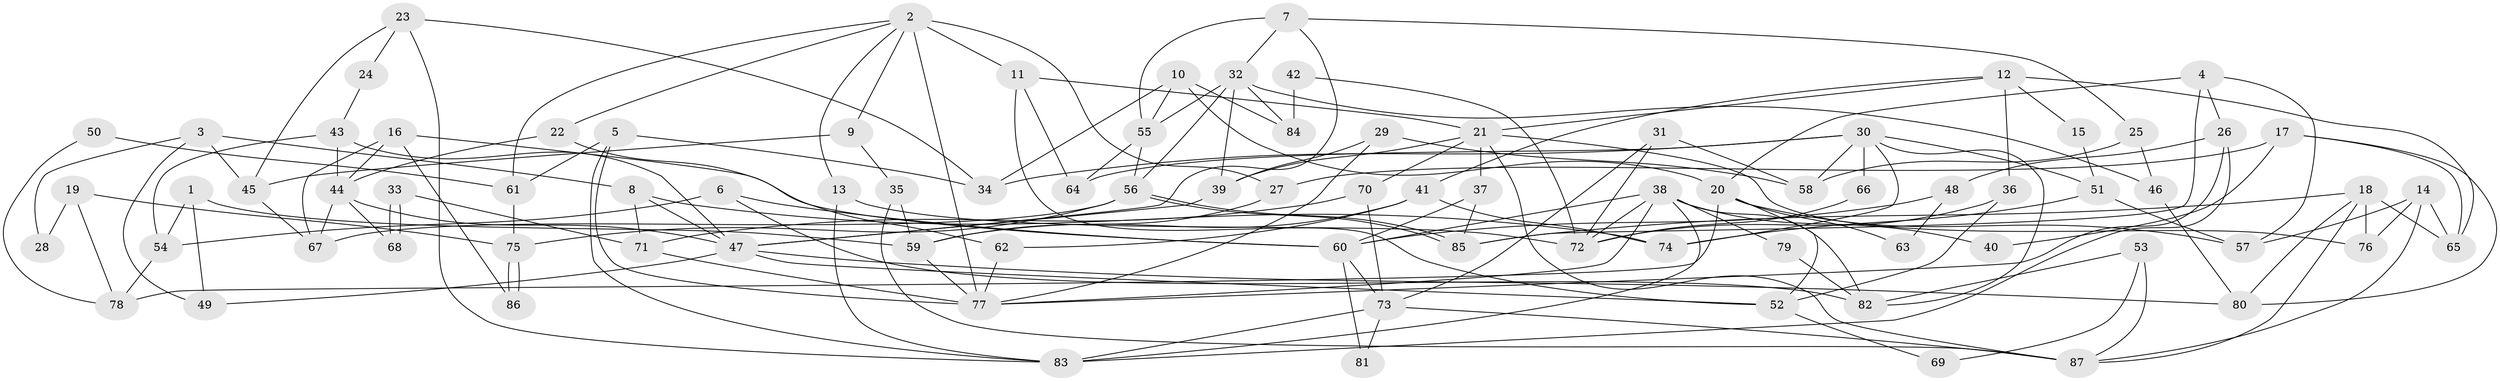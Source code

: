 // coarse degree distribution, {4: 0.3448275862068966, 8: 0.06896551724137931, 3: 0.13793103448275862, 7: 0.13793103448275862, 6: 0.08620689655172414, 5: 0.06896551724137931, 2: 0.1206896551724138, 9: 0.017241379310344827, 11: 0.017241379310344827}
// Generated by graph-tools (version 1.1) at 2025/41/03/06/25 10:41:56]
// undirected, 87 vertices, 174 edges
graph export_dot {
graph [start="1"]
  node [color=gray90,style=filled];
  1;
  2;
  3;
  4;
  5;
  6;
  7;
  8;
  9;
  10;
  11;
  12;
  13;
  14;
  15;
  16;
  17;
  18;
  19;
  20;
  21;
  22;
  23;
  24;
  25;
  26;
  27;
  28;
  29;
  30;
  31;
  32;
  33;
  34;
  35;
  36;
  37;
  38;
  39;
  40;
  41;
  42;
  43;
  44;
  45;
  46;
  47;
  48;
  49;
  50;
  51;
  52;
  53;
  54;
  55;
  56;
  57;
  58;
  59;
  60;
  61;
  62;
  63;
  64;
  65;
  66;
  67;
  68;
  69;
  70;
  71;
  72;
  73;
  74;
  75;
  76;
  77;
  78;
  79;
  80;
  81;
  82;
  83;
  84;
  85;
  86;
  87;
  1 -- 54;
  1 -- 59;
  1 -- 49;
  2 -- 11;
  2 -- 77;
  2 -- 9;
  2 -- 13;
  2 -- 22;
  2 -- 27;
  2 -- 61;
  3 -- 8;
  3 -- 45;
  3 -- 28;
  3 -- 49;
  4 -- 57;
  4 -- 26;
  4 -- 20;
  4 -- 85;
  5 -- 83;
  5 -- 61;
  5 -- 34;
  5 -- 77;
  6 -- 60;
  6 -- 82;
  6 -- 54;
  7 -- 32;
  7 -- 55;
  7 -- 25;
  7 -- 47;
  8 -- 71;
  8 -- 47;
  8 -- 74;
  9 -- 35;
  9 -- 45;
  10 -- 20;
  10 -- 34;
  10 -- 55;
  10 -- 84;
  11 -- 64;
  11 -- 52;
  11 -- 21;
  12 -- 65;
  12 -- 21;
  12 -- 15;
  12 -- 36;
  12 -- 41;
  13 -- 72;
  13 -- 83;
  14 -- 76;
  14 -- 65;
  14 -- 57;
  14 -- 87;
  15 -- 51;
  16 -- 44;
  16 -- 60;
  16 -- 67;
  16 -- 86;
  17 -- 80;
  17 -- 27;
  17 -- 40;
  17 -- 65;
  18 -- 85;
  18 -- 87;
  18 -- 65;
  18 -- 76;
  18 -- 80;
  19 -- 78;
  19 -- 75;
  19 -- 28;
  20 -- 57;
  20 -- 52;
  20 -- 63;
  20 -- 78;
  21 -- 39;
  21 -- 37;
  21 -- 70;
  21 -- 76;
  21 -- 87;
  22 -- 44;
  22 -- 62;
  23 -- 83;
  23 -- 45;
  23 -- 24;
  23 -- 34;
  24 -- 43;
  25 -- 58;
  25 -- 46;
  26 -- 83;
  26 -- 77;
  26 -- 48;
  27 -- 59;
  29 -- 39;
  29 -- 77;
  29 -- 58;
  30 -- 58;
  30 -- 34;
  30 -- 51;
  30 -- 64;
  30 -- 66;
  30 -- 74;
  30 -- 82;
  31 -- 73;
  31 -- 72;
  31 -- 58;
  32 -- 46;
  32 -- 55;
  32 -- 39;
  32 -- 56;
  32 -- 84;
  33 -- 68;
  33 -- 68;
  33 -- 71;
  35 -- 59;
  35 -- 87;
  36 -- 52;
  36 -- 72;
  37 -- 85;
  37 -- 60;
  38 -- 77;
  38 -- 60;
  38 -- 40;
  38 -- 72;
  38 -- 79;
  38 -- 82;
  38 -- 83;
  39 -- 47;
  41 -- 74;
  41 -- 59;
  41 -- 62;
  42 -- 72;
  42 -- 84;
  43 -- 44;
  43 -- 47;
  43 -- 54;
  44 -- 67;
  44 -- 47;
  44 -- 68;
  45 -- 67;
  46 -- 80;
  47 -- 49;
  47 -- 52;
  47 -- 80;
  48 -- 60;
  48 -- 63;
  50 -- 61;
  50 -- 78;
  51 -- 74;
  51 -- 57;
  52 -- 69;
  53 -- 82;
  53 -- 87;
  53 -- 69;
  54 -- 78;
  55 -- 56;
  55 -- 64;
  56 -- 85;
  56 -- 85;
  56 -- 67;
  56 -- 75;
  59 -- 77;
  60 -- 73;
  60 -- 81;
  61 -- 75;
  62 -- 77;
  66 -- 72;
  70 -- 73;
  70 -- 71;
  71 -- 77;
  73 -- 87;
  73 -- 83;
  73 -- 81;
  75 -- 86;
  75 -- 86;
  79 -- 82;
}
